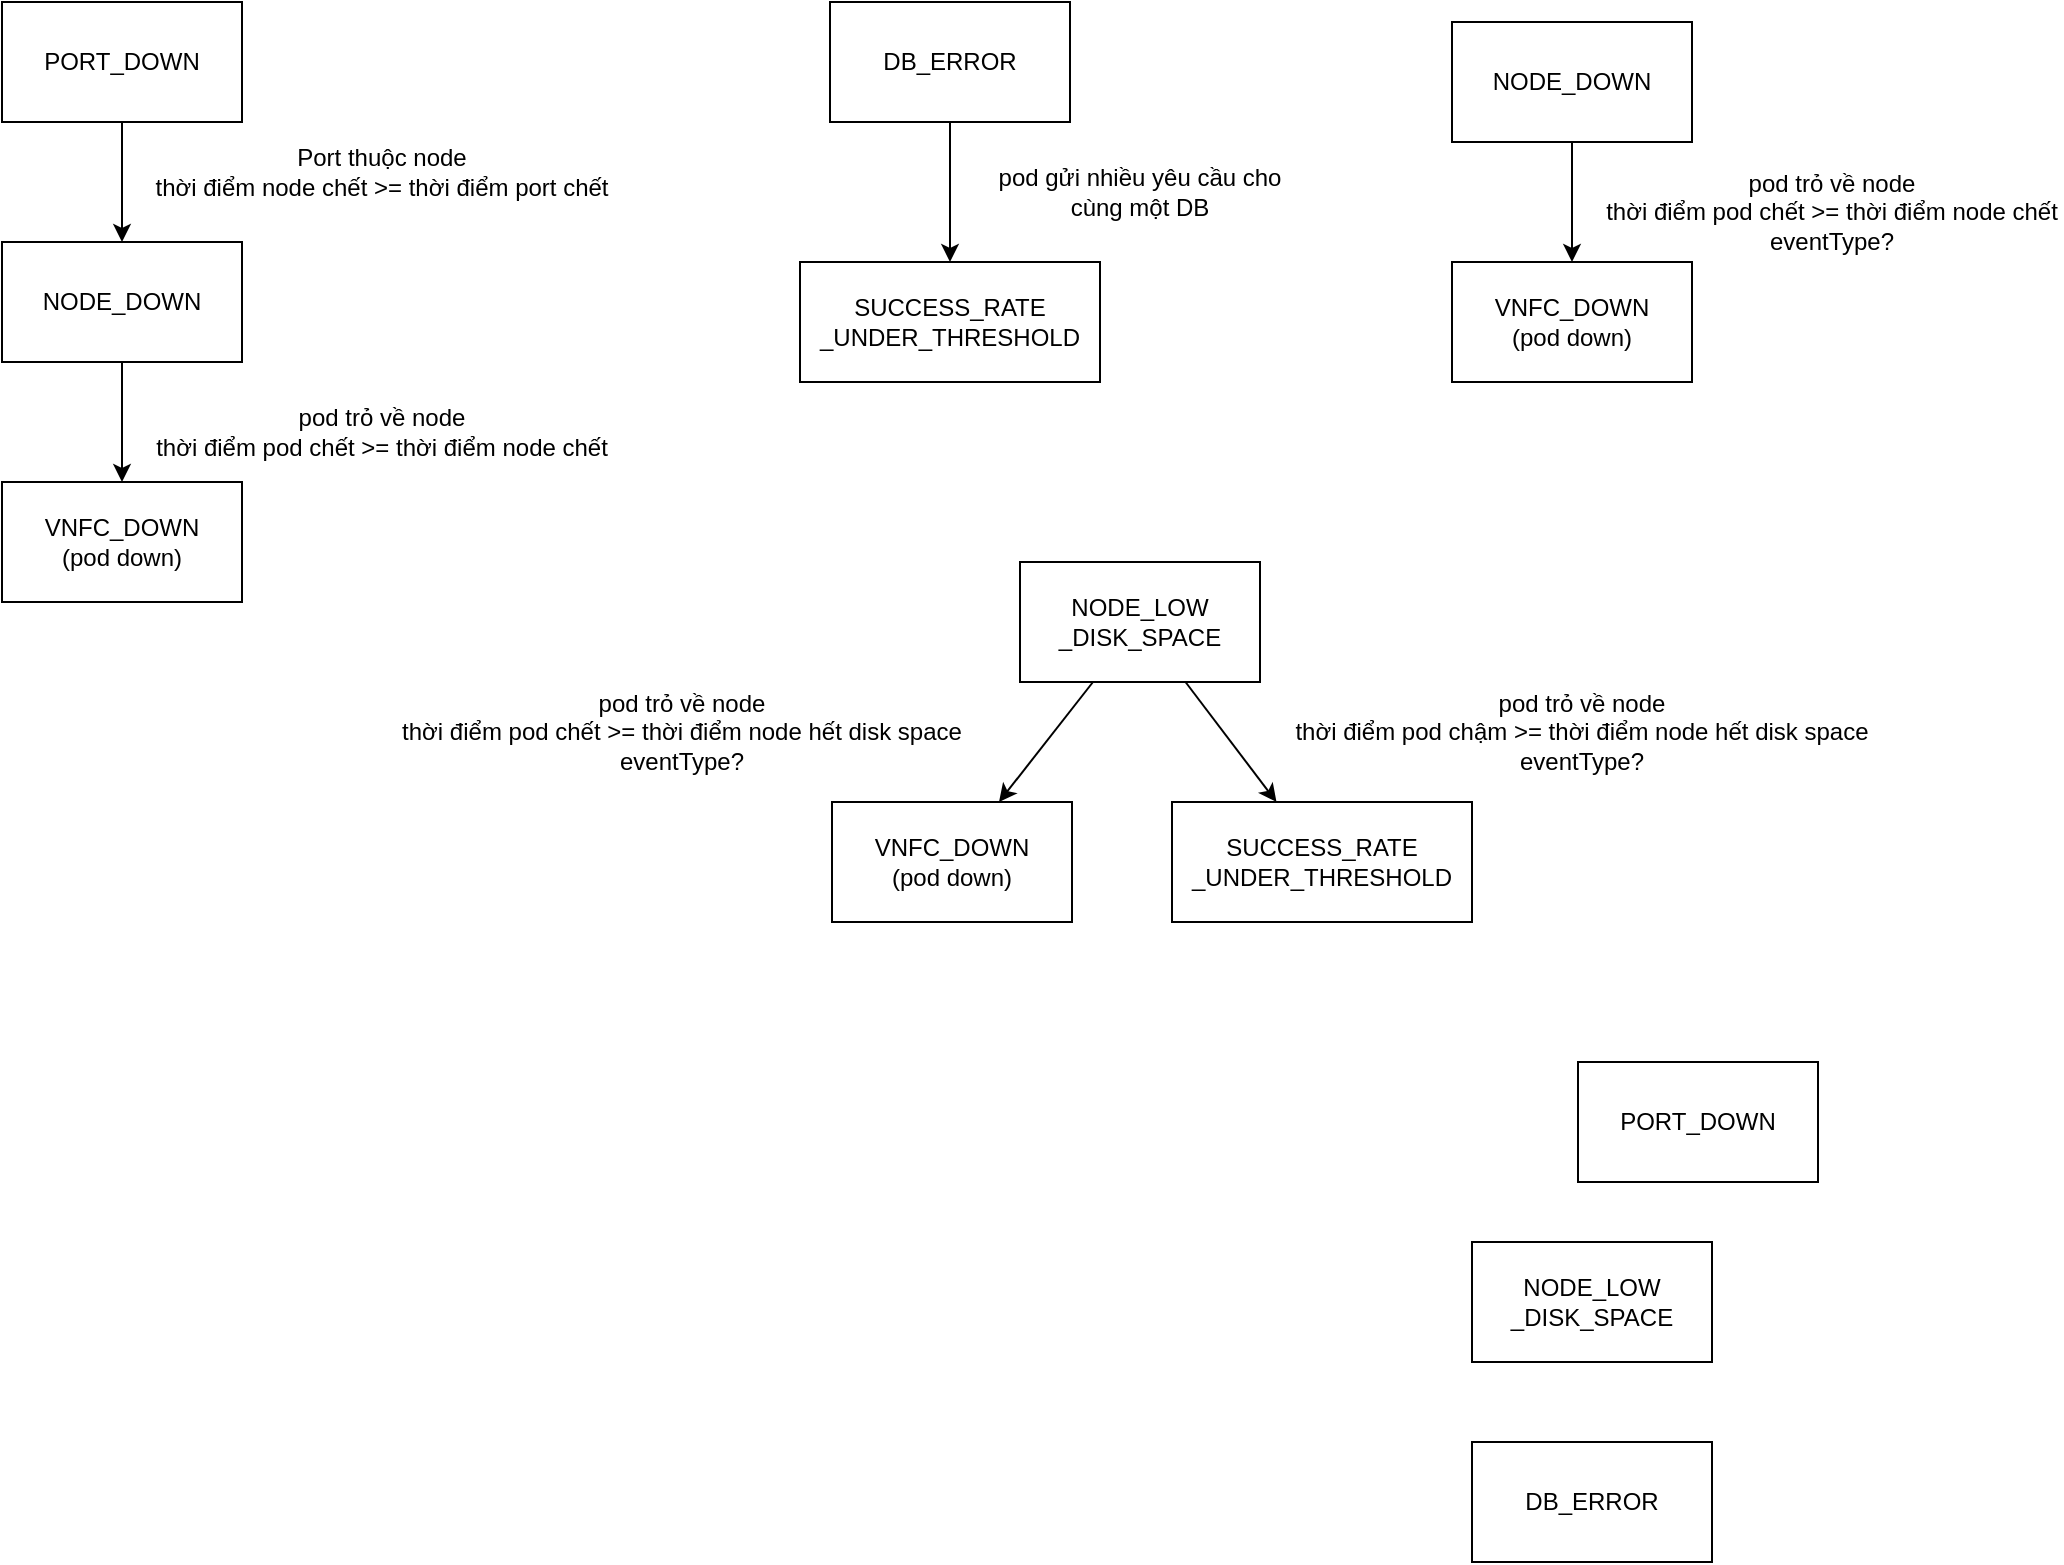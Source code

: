 <mxfile version="24.7.7">
  <diagram name="Trang-1" id="AhH5VrpT5btNctW_eRCJ">
    <mxGraphModel dx="1114" dy="610" grid="1" gridSize="10" guides="1" tooltips="1" connect="1" arrows="1" fold="1" page="1" pageScale="1" pageWidth="827" pageHeight="1169" math="0" shadow="0">
      <root>
        <mxCell id="0" />
        <mxCell id="1" parent="0" />
        <mxCell id="nBId-_VAAAZWxmM32bPr-1" value="VNFC_DOWN&lt;br&gt;(pod down)" style="rounded=0;whiteSpace=wrap;html=1;" parent="1" vertex="1">
          <mxGeometry x="450" y="420" width="120" height="60" as="geometry" />
        </mxCell>
        <mxCell id="nBId-_VAAAZWxmM32bPr-12" value="" style="edgeStyle=orthogonalEdgeStyle;rounded=0;orthogonalLoop=1;jettySize=auto;html=1;" parent="1" source="nBId-_VAAAZWxmM32bPr-3" target="nBId-_VAAAZWxmM32bPr-7" edge="1">
          <mxGeometry relative="1" as="geometry" />
        </mxCell>
        <mxCell id="nBId-_VAAAZWxmM32bPr-3" value="NODE_DOWN" style="rounded=0;whiteSpace=wrap;html=1;" parent="1" vertex="1">
          <mxGeometry x="35" y="140" width="120" height="60" as="geometry" />
        </mxCell>
        <mxCell id="nBId-_VAAAZWxmM32bPr-4" value="NODE_LOW&lt;br&gt;_DISK_SPACE" style="rounded=0;whiteSpace=wrap;html=1;" parent="1" vertex="1">
          <mxGeometry x="544" y="300" width="120" height="60" as="geometry" />
        </mxCell>
        <mxCell id="nBId-_VAAAZWxmM32bPr-7" value="VNFC_DOWN&lt;br&gt;(pod down)" style="rounded=0;whiteSpace=wrap;html=1;" parent="1" vertex="1">
          <mxGeometry x="35" y="260" width="120" height="60" as="geometry" />
        </mxCell>
        <mxCell id="nBId-_VAAAZWxmM32bPr-19" value="PORT_DOWN" style="rounded=0;whiteSpace=wrap;html=1;" parent="1" vertex="1">
          <mxGeometry x="823" y="550" width="120" height="60" as="geometry" />
        </mxCell>
        <mxCell id="nBId-_VAAAZWxmM32bPr-22" value="DB_ERROR" style="rounded=0;whiteSpace=wrap;html=1;" parent="1" vertex="1">
          <mxGeometry x="770" y="740" width="120" height="60" as="geometry" />
        </mxCell>
        <mxCell id="nBId-_VAAAZWxmM32bPr-24" value="NODE_LOW&lt;br&gt;_DISK_SPACE" style="rounded=0;whiteSpace=wrap;html=1;" parent="1" vertex="1">
          <mxGeometry x="770" y="640" width="120" height="60" as="geometry" />
        </mxCell>
        <mxCell id="nBId-_VAAAZWxmM32bPr-35" value="" style="edgeStyle=orthogonalEdgeStyle;rounded=0;orthogonalLoop=1;jettySize=auto;html=1;" parent="1" source="nBId-_VAAAZWxmM32bPr-34" target="nBId-_VAAAZWxmM32bPr-3" edge="1">
          <mxGeometry relative="1" as="geometry" />
        </mxCell>
        <mxCell id="nBId-_VAAAZWxmM32bPr-34" value="PORT_DOWN" style="rounded=0;whiteSpace=wrap;html=1;" parent="1" vertex="1">
          <mxGeometry x="35" y="20" width="120" height="60" as="geometry" />
        </mxCell>
        <mxCell id="nBId-_VAAAZWxmM32bPr-44" value="" style="edgeStyle=orthogonalEdgeStyle;rounded=0;orthogonalLoop=1;jettySize=auto;html=1;" parent="1" source="nBId-_VAAAZWxmM32bPr-42" target="nBId-_VAAAZWxmM32bPr-43" edge="1">
          <mxGeometry relative="1" as="geometry" />
        </mxCell>
        <mxCell id="nBId-_VAAAZWxmM32bPr-42" value="DB_ERROR" style="rounded=0;whiteSpace=wrap;html=1;" parent="1" vertex="1">
          <mxGeometry x="449" y="20" width="120" height="60" as="geometry" />
        </mxCell>
        <mxCell id="nBId-_VAAAZWxmM32bPr-43" value="SUCCESS_RATE&lt;br&gt;_UNDER_THRESHOLD" style="rounded=0;whiteSpace=wrap;html=1;" parent="1" vertex="1">
          <mxGeometry x="434" y="150" width="150" height="60" as="geometry" />
        </mxCell>
        <mxCell id="nBId-_VAAAZWxmM32bPr-45" value="SUCCESS_RATE&lt;br&gt;_UNDER_THRESHOLD" style="rounded=0;whiteSpace=wrap;html=1;" parent="1" vertex="1">
          <mxGeometry x="620" y="420" width="150" height="60" as="geometry" />
        </mxCell>
        <mxCell id="nBId-_VAAAZWxmM32bPr-48" value="pod trỏ về node&lt;br&gt;thời điểm pod chết &amp;gt;= thời điểm node chết" style="text;html=1;strokeColor=none;fillColor=none;align=center;verticalAlign=middle;whiteSpace=wrap;rounded=0;" parent="1" vertex="1">
          <mxGeometry x="110" y="220" width="230" height="30" as="geometry" />
        </mxCell>
        <mxCell id="nBId-_VAAAZWxmM32bPr-50" value="" style="endArrow=classic;html=1;rounded=0;" parent="1" source="nBId-_VAAAZWxmM32bPr-4" target="nBId-_VAAAZWxmM32bPr-45" edge="1">
          <mxGeometry width="50" height="50" relative="1" as="geometry">
            <mxPoint x="690" y="510" as="sourcePoint" />
            <mxPoint x="740" y="460" as="targetPoint" />
          </mxGeometry>
        </mxCell>
        <mxCell id="nBId-_VAAAZWxmM32bPr-52" value="" style="endArrow=classic;html=1;rounded=0;" parent="1" source="nBId-_VAAAZWxmM32bPr-4" target="nBId-_VAAAZWxmM32bPr-1" edge="1">
          <mxGeometry width="50" height="50" relative="1" as="geometry">
            <mxPoint x="637" y="370" as="sourcePoint" />
            <mxPoint x="682" y="430" as="targetPoint" />
          </mxGeometry>
        </mxCell>
        <mxCell id="nBId-_VAAAZWxmM32bPr-54" value="Port thuộc node&lt;br&gt;thời điểm node chết &amp;gt;= thời điểm port chết" style="text;html=1;strokeColor=none;fillColor=none;align=center;verticalAlign=middle;whiteSpace=wrap;rounded=0;" parent="1" vertex="1">
          <mxGeometry x="100" y="90" width="250" height="30" as="geometry" />
        </mxCell>
        <mxCell id="nBId-_VAAAZWxmM32bPr-56" value="pod trỏ về node&lt;br&gt;thời điểm pod chậm &amp;gt;= thời điểm node hết disk space&lt;br&gt;eventType?" style="text;html=1;strokeColor=none;fillColor=none;align=center;verticalAlign=middle;whiteSpace=wrap;rounded=0;" parent="1" vertex="1">
          <mxGeometry x="670" y="370" width="310" height="30" as="geometry" />
        </mxCell>
        <mxCell id="nBId-_VAAAZWxmM32bPr-57" value="pod trỏ về node&lt;br&gt;thời điểm pod chết &amp;gt;= thời điểm node hết disk space&lt;br&gt;eventType?" style="text;html=1;strokeColor=none;fillColor=none;align=center;verticalAlign=middle;whiteSpace=wrap;rounded=0;" parent="1" vertex="1">
          <mxGeometry x="220" y="370" width="310" height="30" as="geometry" />
        </mxCell>
        <mxCell id="nBId-_VAAAZWxmM32bPr-58" value="pod gửi nhiều yêu cầu cho cùng một DB" style="text;html=1;strokeColor=none;fillColor=none;align=center;verticalAlign=middle;whiteSpace=wrap;rounded=0;" parent="1" vertex="1">
          <mxGeometry x="529" y="100" width="150" height="30" as="geometry" />
        </mxCell>
        <mxCell id="G0oVLhWJSXtOilYyA_jI-1" value="" style="edgeStyle=orthogonalEdgeStyle;rounded=0;orthogonalLoop=1;jettySize=auto;html=1;" edge="1" parent="1" source="G0oVLhWJSXtOilYyA_jI-2" target="G0oVLhWJSXtOilYyA_jI-3">
          <mxGeometry relative="1" as="geometry" />
        </mxCell>
        <mxCell id="G0oVLhWJSXtOilYyA_jI-2" value="NODE_DOWN" style="rounded=0;whiteSpace=wrap;html=1;" vertex="1" parent="1">
          <mxGeometry x="760" y="30" width="120" height="60" as="geometry" />
        </mxCell>
        <mxCell id="G0oVLhWJSXtOilYyA_jI-3" value="VNFC_DOWN&lt;br&gt;(pod down)" style="rounded=0;whiteSpace=wrap;html=1;" vertex="1" parent="1">
          <mxGeometry x="760" y="150" width="120" height="60" as="geometry" />
        </mxCell>
        <mxCell id="G0oVLhWJSXtOilYyA_jI-4" value="pod trỏ về node&lt;br&gt;thời điểm pod chết &amp;gt;= thời điểm node chết&lt;br&gt;eventType?" style="text;html=1;strokeColor=none;fillColor=none;align=center;verticalAlign=middle;whiteSpace=wrap;rounded=0;" vertex="1" parent="1">
          <mxGeometry x="835" y="110" width="230" height="30" as="geometry" />
        </mxCell>
      </root>
    </mxGraphModel>
  </diagram>
</mxfile>
